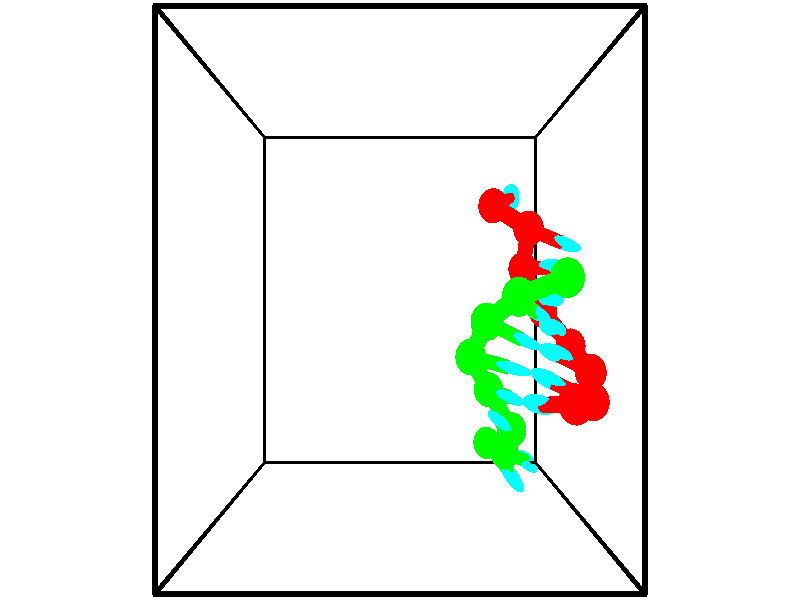 // switches for output
#declare DRAW_BASES = 1; // possible values are 0, 1; only relevant for DNA ribbons
#declare DRAW_BASES_TYPE = 3; // possible values are 1, 2, 3; only relevant for DNA ribbons
#declare DRAW_FOG = 0; // set to 1 to enable fog

#include "colors.inc"

#include "transforms.inc"
background { rgb <1, 1, 1>}

#default {
   normal{
       ripples 0.25
       frequency 0.20
       turbulence 0.2
       lambda 5
   }
	finish {
		phong 0.1
		phong_size 40.
	}
}

// original window dimensions: 1024x640


// camera settings

camera {
	sky <-0, 1, 0>
	up <-0, 1, 0>
	right 1.6 * <1, 0, 0>
	location <2.5, 2.5, 11.1562>
	look_at <2.5, 2.5, 2.5>
	direction <0, 0, -8.6562>
	angle 67.0682
}


# declare cpy_camera_pos = <2.5, 2.5, 11.1562>;
# if (DRAW_FOG = 1)
fog {
	fog_type 2
	up vnormalize(cpy_camera_pos)
	color rgbt<1,1,1,0.3>
	distance 1e-5
	fog_alt 3e-3
	fog_offset 4
}
# end


// LIGHTS

# declare lum = 6;
global_settings {
	ambient_light rgb lum * <0.05, 0.05, 0.05>
	max_trace_level 15
}# declare cpy_direct_light_amount = 0.25;
light_source
{	1000 * <-1, -1, 1>,
	rgb lum * cpy_direct_light_amount
	parallel
}

light_source
{	1000 * <1, 1, -1>,
	rgb lum * cpy_direct_light_amount
	parallel
}

// strand 0

// nucleotide -1

// particle -1
sphere {
	<4.106021, 3.856755, 0.725485> 0.250000
	pigment { color rgbt <1,0,0,0> }
	no_shadow
}
cylinder {
	<4.340225, 3.968231, 0.420982>,  <4.480747, 4.035117, 0.238281>, 0.100000
	pigment { color rgbt <1,0,0,0> }
	no_shadow
}
cylinder {
	<4.340225, 3.968231, 0.420982>,  <4.106021, 3.856755, 0.725485>, 0.100000
	pigment { color rgbt <1,0,0,0> }
	no_shadow
}

// particle -1
sphere {
	<4.340225, 3.968231, 0.420982> 0.100000
	pigment { color rgbt <1,0,0,0> }
	no_shadow
}
sphere {
	0, 1
	scale<0.080000,0.200000,0.300000>
	matrix <0.778902, 0.066888, 0.623568,
		0.224702, -0.958049, -0.177908,
		0.585509, 0.278690, -0.761256,
		4.515878, 4.051838, 0.192605>
	pigment { color rgbt <0,1,1,0> }
	no_shadow
}
cylinder {
	<4.652611, 3.495851, 1.041221>,  <4.106021, 3.856755, 0.725485>, 0.130000
	pigment { color rgbt <1,0,0,0> }
	no_shadow
}

// nucleotide -1

// particle -1
sphere {
	<4.652611, 3.495851, 1.041221> 0.250000
	pigment { color rgbt <1,0,0,0> }
	no_shadow
}
cylinder {
	<5.023857, 3.383026, 0.944027>,  <5.246605, 3.315331, 0.885711>, 0.100000
	pigment { color rgbt <1,0,0,0> }
	no_shadow
}
cylinder {
	<5.023857, 3.383026, 0.944027>,  <4.652611, 3.495851, 1.041221>, 0.100000
	pigment { color rgbt <1,0,0,0> }
	no_shadow
}

// particle -1
sphere {
	<5.023857, 3.383026, 0.944027> 0.100000
	pigment { color rgbt <1,0,0,0> }
	no_shadow
}
sphere {
	0, 1
	scale<0.080000,0.200000,0.300000>
	matrix <-0.258473, -0.957935, 0.124710,
		-0.267939, -0.052940, -0.961980,
		0.928116, -0.282061, -0.242984,
		5.302292, 3.298408, 0.871132>
	pigment { color rgbt <0,1,1,0> }
	no_shadow
}
cylinder {
	<4.686857, 2.964782, 0.393366>,  <4.652611, 3.495851, 1.041221>, 0.130000
	pigment { color rgbt <1,0,0,0> }
	no_shadow
}

// nucleotide -1

// particle -1
sphere {
	<4.686857, 2.964782, 0.393366> 0.250000
	pigment { color rgbt <1,0,0,0> }
	no_shadow
}
cylinder {
	<4.930412, 2.962997, 0.710663>,  <5.076546, 2.961927, 0.901041>, 0.100000
	pigment { color rgbt <1,0,0,0> }
	no_shadow
}
cylinder {
	<4.930412, 2.962997, 0.710663>,  <4.686857, 2.964782, 0.393366>, 0.100000
	pigment { color rgbt <1,0,0,0> }
	no_shadow
}

// particle -1
sphere {
	<4.930412, 2.962997, 0.710663> 0.100000
	pigment { color rgbt <1,0,0,0> }
	no_shadow
}
sphere {
	0, 1
	scale<0.080000,0.200000,0.300000>
	matrix <-0.345509, -0.901637, 0.260141,
		0.714058, -0.432469, -0.550538,
		0.608889, -0.004460, 0.793243,
		5.113079, 2.961659, 0.948636>
	pigment { color rgbt <0,1,1,0> }
	no_shadow
}
cylinder {
	<5.087110, 2.328199, 0.251103>,  <4.686857, 2.964782, 0.393366>, 0.130000
	pigment { color rgbt <1,0,0,0> }
	no_shadow
}

// nucleotide -1

// particle -1
sphere {
	<5.087110, 2.328199, 0.251103> 0.250000
	pigment { color rgbt <1,0,0,0> }
	no_shadow
}
cylinder {
	<5.072639, 2.430347, 0.637569>,  <5.063957, 2.491637, 0.869449>, 0.100000
	pigment { color rgbt <1,0,0,0> }
	no_shadow
}
cylinder {
	<5.072639, 2.430347, 0.637569>,  <5.087110, 2.328199, 0.251103>, 0.100000
	pigment { color rgbt <1,0,0,0> }
	no_shadow
}

// particle -1
sphere {
	<5.072639, 2.430347, 0.637569> 0.100000
	pigment { color rgbt <1,0,0,0> }
	no_shadow
}
sphere {
	0, 1
	scale<0.080000,0.200000,0.300000>
	matrix <-0.170579, -0.954189, 0.245819,
		0.984680, -0.155915, 0.078079,
		-0.036176, 0.255371, 0.966166,
		5.061787, 2.506959, 0.927419>
	pigment { color rgbt <0,1,1,0> }
	no_shadow
}
cylinder {
	<5.470596, 1.836433, 0.641168>,  <5.087110, 2.328199, 0.251103>, 0.130000
	pigment { color rgbt <1,0,0,0> }
	no_shadow
}

// nucleotide -1

// particle -1
sphere {
	<5.470596, 1.836433, 0.641168> 0.250000
	pigment { color rgbt <1,0,0,0> }
	no_shadow
}
cylinder {
	<5.222321, 1.993324, 0.912727>,  <5.073355, 2.087459, 1.075663>, 0.100000
	pigment { color rgbt <1,0,0,0> }
	no_shadow
}
cylinder {
	<5.222321, 1.993324, 0.912727>,  <5.470596, 1.836433, 0.641168>, 0.100000
	pigment { color rgbt <1,0,0,0> }
	no_shadow
}

// particle -1
sphere {
	<5.222321, 1.993324, 0.912727> 0.100000
	pigment { color rgbt <1,0,0,0> }
	no_shadow
}
sphere {
	0, 1
	scale<0.080000,0.200000,0.300000>
	matrix <-0.166274, -0.912031, 0.374904,
		0.766224, 0.119816, 0.631305,
		-0.620689, 0.392229, 0.678898,
		5.036114, 2.110993, 1.116397>
	pigment { color rgbt <0,1,1,0> }
	no_shadow
}
cylinder {
	<5.638643, 1.511932, 1.221122>,  <5.470596, 1.836433, 0.641168>, 0.130000
	pigment { color rgbt <1,0,0,0> }
	no_shadow
}

// nucleotide -1

// particle -1
sphere {
	<5.638643, 1.511932, 1.221122> 0.250000
	pigment { color rgbt <1,0,0,0> }
	no_shadow
}
cylinder {
	<5.284187, 1.663364, 1.328030>,  <5.071514, 1.754224, 1.392174>, 0.100000
	pigment { color rgbt <1,0,0,0> }
	no_shadow
}
cylinder {
	<5.284187, 1.663364, 1.328030>,  <5.638643, 1.511932, 1.221122>, 0.100000
	pigment { color rgbt <1,0,0,0> }
	no_shadow
}

// particle -1
sphere {
	<5.284187, 1.663364, 1.328030> 0.100000
	pigment { color rgbt <1,0,0,0> }
	no_shadow
}
sphere {
	0, 1
	scale<0.080000,0.200000,0.300000>
	matrix <-0.234547, -0.863802, 0.445908,
		0.399681, 0.332450, 0.854244,
		-0.886140, 0.378581, 0.267270,
		5.018345, 1.776939, 1.408211>
	pigment { color rgbt <0,1,1,0> }
	no_shadow
}
cylinder {
	<5.458822, 1.200111, 1.876915>,  <5.638643, 1.511932, 1.221122>, 0.130000
	pigment { color rgbt <1,0,0,0> }
	no_shadow
}

// nucleotide -1

// particle -1
sphere {
	<5.458822, 1.200111, 1.876915> 0.250000
	pigment { color rgbt <1,0,0,0> }
	no_shadow
}
cylinder {
	<5.109566, 1.342224, 1.743408>,  <4.900012, 1.427492, 1.663304>, 0.100000
	pigment { color rgbt <1,0,0,0> }
	no_shadow
}
cylinder {
	<5.109566, 1.342224, 1.743408>,  <5.458822, 1.200111, 1.876915>, 0.100000
	pigment { color rgbt <1,0,0,0> }
	no_shadow
}

// particle -1
sphere {
	<5.109566, 1.342224, 1.743408> 0.100000
	pigment { color rgbt <1,0,0,0> }
	no_shadow
}
sphere {
	0, 1
	scale<0.080000,0.200000,0.300000>
	matrix <-0.474283, -0.777337, 0.413284,
		-0.112617, 0.519155, 0.847228,
		-0.873140, 0.355283, -0.333767,
		4.847624, 1.448809, 1.643278>
	pigment { color rgbt <0,1,1,0> }
	no_shadow
}
cylinder {
	<5.032135, 1.248445, 2.470654>,  <5.458822, 1.200111, 1.876915>, 0.130000
	pigment { color rgbt <1,0,0,0> }
	no_shadow
}

// nucleotide -1

// particle -1
sphere {
	<5.032135, 1.248445, 2.470654> 0.250000
	pigment { color rgbt <1,0,0,0> }
	no_shadow
}
cylinder {
	<4.806557, 1.199715, 2.143944>,  <4.671209, 1.170477, 1.947918>, 0.100000
	pigment { color rgbt <1,0,0,0> }
	no_shadow
}
cylinder {
	<4.806557, 1.199715, 2.143944>,  <5.032135, 1.248445, 2.470654>, 0.100000
	pigment { color rgbt <1,0,0,0> }
	no_shadow
}

// particle -1
sphere {
	<4.806557, 1.199715, 2.143944> 0.100000
	pigment { color rgbt <1,0,0,0> }
	no_shadow
}
sphere {
	0, 1
	scale<0.080000,0.200000,0.300000>
	matrix <-0.468175, -0.767589, 0.437743,
		-0.680276, 0.629258, 0.375844,
		-0.563947, -0.121825, -0.816776,
		4.637372, 1.163167, 1.898911>
	pigment { color rgbt <0,1,1,0> }
	no_shadow
}
// strand 1

// nucleotide -1

// particle -1
sphere {
	<4.149409, 0.232767, -0.350131> 0.250000
	pigment { color rgbt <0,1,0,0> }
	no_shadow
}
cylinder {
	<4.416199, -0.060436, -0.296696>,  <4.576272, -0.236358, -0.264634>, 0.100000
	pigment { color rgbt <0,1,0,0> }
	no_shadow
}
cylinder {
	<4.416199, -0.060436, -0.296696>,  <4.149409, 0.232767, -0.350131>, 0.100000
	pigment { color rgbt <0,1,0,0> }
	no_shadow
}

// particle -1
sphere {
	<4.416199, -0.060436, -0.296696> 0.100000
	pigment { color rgbt <0,1,0,0> }
	no_shadow
}
sphere {
	0, 1
	scale<0.080000,0.200000,0.300000>
	matrix <0.608986, 0.639613, 0.469074,
		-0.429280, -0.231507, 0.872997,
		0.666974, -0.733007, 0.133588,
		4.616291, -0.280338, -0.256619>
	pigment { color rgbt <0,1,1,0> }
	no_shadow
}
cylinder {
	<4.373042, 0.221651, 0.329431>,  <4.149409, 0.232767, -0.350131>, 0.130000
	pigment { color rgbt <0,1,0,0> }
	no_shadow
}

// nucleotide -1

// particle -1
sphere {
	<4.373042, 0.221651, 0.329431> 0.250000
	pigment { color rgbt <0,1,0,0> }
	no_shadow
}
cylinder {
	<4.656921, 0.090309, 0.080109>,  <4.827249, 0.011504, -0.069485>, 0.100000
	pigment { color rgbt <0,1,0,0> }
	no_shadow
}
cylinder {
	<4.656921, 0.090309, 0.080109>,  <4.373042, 0.221651, 0.329431>, 0.100000
	pigment { color rgbt <0,1,0,0> }
	no_shadow
}

// particle -1
sphere {
	<4.656921, 0.090309, 0.080109> 0.100000
	pigment { color rgbt <0,1,0,0> }
	no_shadow
}
sphere {
	0, 1
	scale<0.080000,0.200000,0.300000>
	matrix <0.627948, 0.695930, 0.348371,
		0.319388, -0.638643, 0.700090,
		0.709698, -0.328355, -0.623306,
		4.869831, -0.008197, -0.106883>
	pigment { color rgbt <0,1,1,0> }
	no_shadow
}
cylinder {
	<4.407366, 0.647297, 0.814725>,  <4.373042, 0.221651, 0.329431>, 0.130000
	pigment { color rgbt <0,1,0,0> }
	no_shadow
}

// nucleotide -1

// particle -1
sphere {
	<4.407366, 0.647297, 0.814725> 0.250000
	pigment { color rgbt <0,1,0,0> }
	no_shadow
}
cylinder {
	<4.232735, 0.776196, 1.150715>,  <4.127956, 0.853535, 1.352309>, 0.100000
	pigment { color rgbt <0,1,0,0> }
	no_shadow
}
cylinder {
	<4.232735, 0.776196, 1.150715>,  <4.407366, 0.647297, 0.814725>, 0.100000
	pigment { color rgbt <0,1,0,0> }
	no_shadow
}

// particle -1
sphere {
	<4.232735, 0.776196, 1.150715> 0.100000
	pigment { color rgbt <0,1,0,0> }
	no_shadow
}
sphere {
	0, 1
	scale<0.080000,0.200000,0.300000>
	matrix <0.567197, 0.823313, -0.021053,
		-0.698346, 0.467240, -0.542218,
		-0.436578, 0.322247, 0.839974,
		4.101761, 0.872870, 1.402707>
	pigment { color rgbt <0,1,1,0> }
	no_shadow
}
cylinder {
	<4.029646, 1.206917, 0.707395>,  <4.407366, 0.647297, 0.814725>, 0.130000
	pigment { color rgbt <0,1,0,0> }
	no_shadow
}

// nucleotide -1

// particle -1
sphere {
	<4.029646, 1.206917, 0.707395> 0.250000
	pigment { color rgbt <0,1,0,0> }
	no_shadow
}
cylinder {
	<4.174767, 1.193161, 1.079887>,  <4.261838, 1.184908, 1.303383>, 0.100000
	pigment { color rgbt <0,1,0,0> }
	no_shadow
}
cylinder {
	<4.174767, 1.193161, 1.079887>,  <4.029646, 1.206917, 0.707395>, 0.100000
	pigment { color rgbt <0,1,0,0> }
	no_shadow
}

// particle -1
sphere {
	<4.174767, 1.193161, 1.079887> 0.100000
	pigment { color rgbt <0,1,0,0> }
	no_shadow
}
sphere {
	0, 1
	scale<0.080000,0.200000,0.300000>
	matrix <0.370808, 0.922123, -0.110410,
		-0.854914, 0.385365, 0.347299,
		0.362800, -0.034390, 0.931232,
		4.283607, 1.182844, 1.359257>
	pigment { color rgbt <0,1,1,0> }
	no_shadow
}
cylinder {
	<3.665586, 1.715852, 1.196765>,  <4.029646, 1.206917, 0.707395>, 0.130000
	pigment { color rgbt <0,1,0,0> }
	no_shadow
}

// nucleotide -1

// particle -1
sphere {
	<3.665586, 1.715852, 1.196765> 0.250000
	pigment { color rgbt <0,1,0,0> }
	no_shadow
}
cylinder {
	<4.037582, 1.638878, 1.322041>,  <4.260780, 1.592693, 1.397206>, 0.100000
	pigment { color rgbt <0,1,0,0> }
	no_shadow
}
cylinder {
	<4.037582, 1.638878, 1.322041>,  <3.665586, 1.715852, 1.196765>, 0.100000
	pigment { color rgbt <0,1,0,0> }
	no_shadow
}

// particle -1
sphere {
	<4.037582, 1.638878, 1.322041> 0.100000
	pigment { color rgbt <0,1,0,0> }
	no_shadow
}
sphere {
	0, 1
	scale<0.080000,0.200000,0.300000>
	matrix <0.244805, 0.959819, -0.137176,
		-0.274206, 0.204242, 0.939732,
		0.929990, -0.192436, 0.313188,
		4.316579, 1.581147, 1.415997>
	pigment { color rgbt <0,1,1,0> }
	no_shadow
}
cylinder {
	<3.859218, 2.215385, 1.688372>,  <3.665586, 1.715852, 1.196765>, 0.130000
	pigment { color rgbt <0,1,0,0> }
	no_shadow
}

// nucleotide -1

// particle -1
sphere {
	<3.859218, 2.215385, 1.688372> 0.250000
	pigment { color rgbt <0,1,0,0> }
	no_shadow
}
cylinder {
	<4.215950, 2.069363, 1.581509>,  <4.429989, 1.981749, 1.517390>, 0.100000
	pigment { color rgbt <0,1,0,0> }
	no_shadow
}
cylinder {
	<4.215950, 2.069363, 1.581509>,  <3.859218, 2.215385, 1.688372>, 0.100000
	pigment { color rgbt <0,1,0,0> }
	no_shadow
}

// particle -1
sphere {
	<4.215950, 2.069363, 1.581509> 0.100000
	pigment { color rgbt <0,1,0,0> }
	no_shadow
}
sphere {
	0, 1
	scale<0.080000,0.200000,0.300000>
	matrix <0.351514, 0.930967, -0.098688,
		0.284743, -0.005898, 0.958586,
		0.891830, -0.365057, -0.267159,
		4.483499, 1.959846, 1.501361>
	pigment { color rgbt <0,1,1,0> }
	no_shadow
}
cylinder {
	<4.284113, 2.540820, 2.082222>,  <3.859218, 2.215385, 1.688372>, 0.130000
	pigment { color rgbt <0,1,0,0> }
	no_shadow
}

// nucleotide -1

// particle -1
sphere {
	<4.284113, 2.540820, 2.082222> 0.250000
	pigment { color rgbt <0,1,0,0> }
	no_shadow
}
cylinder {
	<4.506119, 2.417931, 1.773010>,  <4.639322, 2.344197, 1.587484>, 0.100000
	pigment { color rgbt <0,1,0,0> }
	no_shadow
}
cylinder {
	<4.506119, 2.417931, 1.773010>,  <4.284113, 2.540820, 2.082222>, 0.100000
	pigment { color rgbt <0,1,0,0> }
	no_shadow
}

// particle -1
sphere {
	<4.506119, 2.417931, 1.773010> 0.100000
	pigment { color rgbt <0,1,0,0> }
	no_shadow
}
sphere {
	0, 1
	scale<0.080000,0.200000,0.300000>
	matrix <0.316135, 0.937474, -0.145604,
		0.769427, -0.163569, 0.617436,
		0.555014, -0.307224, -0.773028,
		4.672623, 2.325763, 1.541102>
	pigment { color rgbt <0,1,1,0> }
	no_shadow
}
cylinder {
	<4.977890, 2.775080, 2.217435>,  <4.284113, 2.540820, 2.082222>, 0.130000
	pigment { color rgbt <0,1,0,0> }
	no_shadow
}

// nucleotide -1

// particle -1
sphere {
	<4.977890, 2.775080, 2.217435> 0.250000
	pigment { color rgbt <0,1,0,0> }
	no_shadow
}
cylinder {
	<4.952759, 2.719910, 1.822056>,  <4.937680, 2.686808, 1.584828>, 0.100000
	pigment { color rgbt <0,1,0,0> }
	no_shadow
}
cylinder {
	<4.952759, 2.719910, 1.822056>,  <4.977890, 2.775080, 2.217435>, 0.100000
	pigment { color rgbt <0,1,0,0> }
	no_shadow
}

// particle -1
sphere {
	<4.952759, 2.719910, 1.822056> 0.100000
	pigment { color rgbt <0,1,0,0> }
	no_shadow
}
sphere {
	0, 1
	scale<0.080000,0.200000,0.300000>
	matrix <0.472832, 0.868086, -0.151184,
		0.878910, -0.476868, 0.010676,
		-0.062827, -0.137925, -0.988448,
		4.933911, 2.678532, 1.525521>
	pigment { color rgbt <0,1,1,0> }
	no_shadow
}
// box output
cylinder {
	<0.000000, 0.000000, 0.000000>,  <5.000000, 0.000000, 0.000000>, 0.025000
	pigment { color rgbt <0,0,0,0> }
	no_shadow
}
cylinder {
	<0.000000, 0.000000, 0.000000>,  <0.000000, 5.000000, 0.000000>, 0.025000
	pigment { color rgbt <0,0,0,0> }
	no_shadow
}
cylinder {
	<0.000000, 0.000000, 0.000000>,  <0.000000, 0.000000, 5.000000>, 0.025000
	pigment { color rgbt <0,0,0,0> }
	no_shadow
}
cylinder {
	<5.000000, 5.000000, 5.000000>,  <0.000000, 5.000000, 5.000000>, 0.025000
	pigment { color rgbt <0,0,0,0> }
	no_shadow
}
cylinder {
	<5.000000, 5.000000, 5.000000>,  <5.000000, 0.000000, 5.000000>, 0.025000
	pigment { color rgbt <0,0,0,0> }
	no_shadow
}
cylinder {
	<5.000000, 5.000000, 5.000000>,  <5.000000, 5.000000, 0.000000>, 0.025000
	pigment { color rgbt <0,0,0,0> }
	no_shadow
}
cylinder {
	<0.000000, 0.000000, 5.000000>,  <0.000000, 5.000000, 5.000000>, 0.025000
	pigment { color rgbt <0,0,0,0> }
	no_shadow
}
cylinder {
	<0.000000, 0.000000, 5.000000>,  <5.000000, 0.000000, 5.000000>, 0.025000
	pigment { color rgbt <0,0,0,0> }
	no_shadow
}
cylinder {
	<5.000000, 5.000000, 0.000000>,  <0.000000, 5.000000, 0.000000>, 0.025000
	pigment { color rgbt <0,0,0,0> }
	no_shadow
}
cylinder {
	<5.000000, 5.000000, 0.000000>,  <5.000000, 0.000000, 0.000000>, 0.025000
	pigment { color rgbt <0,0,0,0> }
	no_shadow
}
cylinder {
	<5.000000, 0.000000, 5.000000>,  <5.000000, 0.000000, 0.000000>, 0.025000
	pigment { color rgbt <0,0,0,0> }
	no_shadow
}
cylinder {
	<0.000000, 5.000000, 0.000000>,  <0.000000, 5.000000, 5.000000>, 0.025000
	pigment { color rgbt <0,0,0,0> }
	no_shadow
}
// end of box output
